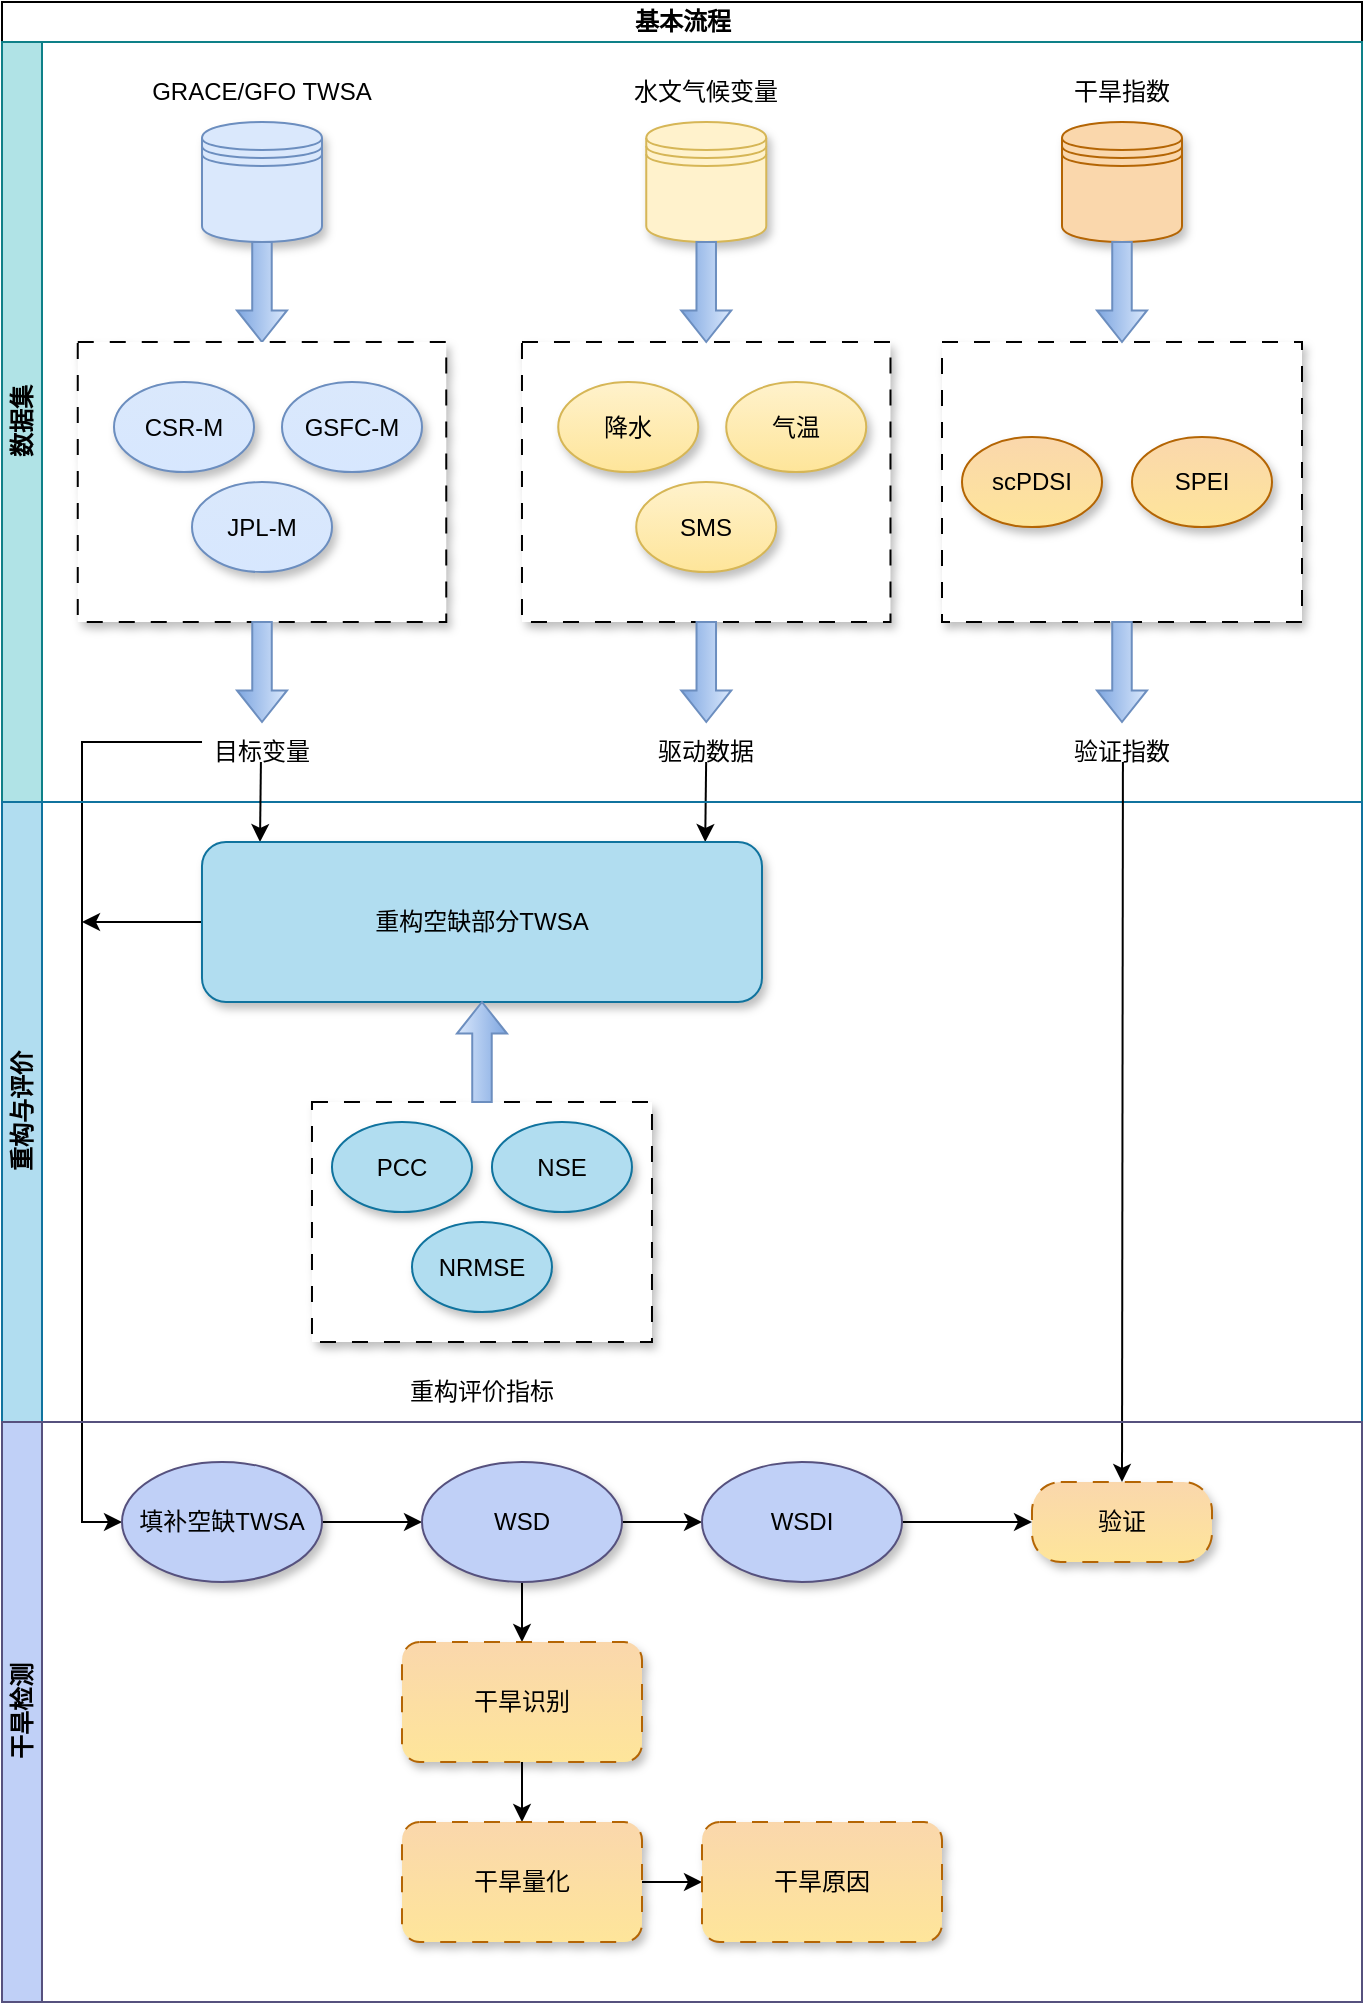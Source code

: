 <mxfile version="24.4.7" type="github">
  <diagram id="Kx-otD-gT3iFgTzb659g" name="第 1 页">
    <mxGraphModel dx="908" dy="591" grid="1" gridSize="10" guides="1" tooltips="1" connect="1" arrows="1" fold="1" page="1" pageScale="1" pageWidth="827" pageHeight="1169" math="0" shadow="0">
      <root>
        <mxCell id="0" />
        <mxCell id="1" parent="0" />
        <mxCell id="Z6pAk5ewVCMAX08WyuHA-3" value="基本流程" style="swimlane;childLayout=stackLayout;resizeParent=1;resizeParentMax=0;horizontal=1;startSize=20;horizontalStack=0;html=1;" parent="1" vertex="1">
          <mxGeometry x="40" y="20" width="680" height="1000" as="geometry">
            <mxRectangle x="114" y="80" width="70" height="30" as="alternateBounds" />
          </mxGeometry>
        </mxCell>
        <mxCell id="Z6pAk5ewVCMAX08WyuHA-4" value="数据集" style="swimlane;startSize=20;horizontal=0;html=1;swimlaneFillColor=none;fillColor=#b0e3e6;strokeColor=#0e8088;" parent="Z6pAk5ewVCMAX08WyuHA-3" vertex="1">
          <mxGeometry y="20" width="680" height="380" as="geometry">
            <mxRectangle y="20" width="580" height="30" as="alternateBounds" />
          </mxGeometry>
        </mxCell>
        <mxCell id="Z6pAk5ewVCMAX08WyuHA-7" value="" style="shape=datastore;whiteSpace=wrap;html=1;fillColor=#dae8fc;strokeColor=#6c8ebf;shadow=1;" parent="Z6pAk5ewVCMAX08WyuHA-4" vertex="1">
          <mxGeometry x="100" y="40" width="60" height="60" as="geometry" />
        </mxCell>
        <mxCell id="Z6pAk5ewVCMAX08WyuHA-8" value="GRACE/GFO TWSA" style="text;html=1;align=center;verticalAlign=middle;whiteSpace=wrap;rounded=0;" parent="Z6pAk5ewVCMAX08WyuHA-4" vertex="1">
          <mxGeometry x="60" y="10" width="140" height="30" as="geometry" />
        </mxCell>
        <mxCell id="Z6pAk5ewVCMAX08WyuHA-9" value="" style="shape=datastore;whiteSpace=wrap;html=1;fillColor=#fff2cc;strokeColor=#d6b656;shadow=1;" parent="Z6pAk5ewVCMAX08WyuHA-4" vertex="1">
          <mxGeometry x="322.13" y="40" width="60" height="60" as="geometry" />
        </mxCell>
        <mxCell id="Z6pAk5ewVCMAX08WyuHA-10" value="水文气候变量" style="text;html=1;align=center;verticalAlign=middle;whiteSpace=wrap;rounded=0;" parent="Z6pAk5ewVCMAX08WyuHA-4" vertex="1">
          <mxGeometry x="274.13" y="10" width="156" height="30" as="geometry" />
        </mxCell>
        <mxCell id="Z6pAk5ewVCMAX08WyuHA-16" value="" style="shape=datastore;whiteSpace=wrap;html=1;fillColor=#fad7ac;strokeColor=#b46504;shadow=1;" parent="Z6pAk5ewVCMAX08WyuHA-4" vertex="1">
          <mxGeometry x="530" y="40" width="60" height="60" as="geometry" />
        </mxCell>
        <mxCell id="Z6pAk5ewVCMAX08WyuHA-17" value="干旱指数" style="text;html=1;align=center;verticalAlign=middle;whiteSpace=wrap;rounded=0;" parent="Z6pAk5ewVCMAX08WyuHA-4" vertex="1">
          <mxGeometry x="515" y="10" width="90" height="30" as="geometry" />
        </mxCell>
        <mxCell id="Z6pAk5ewVCMAX08WyuHA-23" value="" style="html=1;shadow=0;dashed=0;align=center;verticalAlign=middle;shape=mxgraph.arrows2.arrow;dy=0.61;dx=15.76;direction=south;notch=0;fillColor=#dae8fc;strokeColor=#6c8ebf;gradientColor=#7ea6e0;" parent="Z6pAk5ewVCMAX08WyuHA-4" vertex="1">
          <mxGeometry x="117.48" y="100" width="25.01" height="50" as="geometry" />
        </mxCell>
        <mxCell id="Z6pAk5ewVCMAX08WyuHA-27" value="" style="rounded=0;whiteSpace=wrap;html=1;arcSize=15;glass=0;dashed=1;dashPattern=8 8;shadow=1;" parent="Z6pAk5ewVCMAX08WyuHA-4" vertex="1">
          <mxGeometry x="37.88" y="150" width="184.25" height="140" as="geometry" />
        </mxCell>
        <mxCell id="Z6pAk5ewVCMAX08WyuHA-28" value="CSR-M" style="ellipse;whiteSpace=wrap;html=1;fillColor=#dae8fc;gradientColor=#d7e7fe;strokeColor=#6c8ebf;align=center;verticalAlign=middle;fontFamily=Helvetica;fontSize=12;fontColor=default;shadow=1;" parent="Z6pAk5ewVCMAX08WyuHA-4" vertex="1">
          <mxGeometry x="56" y="170" width="70" height="45" as="geometry" />
        </mxCell>
        <mxCell id="Z6pAk5ewVCMAX08WyuHA-30" value="GSFC-M" style="ellipse;whiteSpace=wrap;html=1;fillColor=#dae8fc;gradientColor=#d7e7fe;strokeColor=#6c8ebf;shadow=1;" parent="Z6pAk5ewVCMAX08WyuHA-4" vertex="1">
          <mxGeometry x="140" y="170" width="70" height="45" as="geometry" />
        </mxCell>
        <mxCell id="Z6pAk5ewVCMAX08WyuHA-29" value="JPL-M" style="ellipse;whiteSpace=wrap;html=1;gradientColor=#d7e7fe;fillColor=#dae8fc;strokeColor=#6c8ebf;align=center;verticalAlign=middle;fontFamily=Helvetica;fontSize=12;fontColor=default;shadow=1;" parent="Z6pAk5ewVCMAX08WyuHA-4" vertex="1">
          <mxGeometry x="95" y="220" width="70" height="45" as="geometry" />
        </mxCell>
        <mxCell id="Z6pAk5ewVCMAX08WyuHA-31" value="" style="rounded=0;whiteSpace=wrap;html=1;arcSize=15;glass=0;dashed=1;dashPattern=8 8;shadow=1;" parent="Z6pAk5ewVCMAX08WyuHA-4" vertex="1">
          <mxGeometry x="259.99" y="150" width="184.25" height="140" as="geometry" />
        </mxCell>
        <mxCell id="Z6pAk5ewVCMAX08WyuHA-32" value="降水" style="ellipse;whiteSpace=wrap;html=1;fillColor=#fff2cc;gradientColor=#fee59a;strokeColor=#d6b656;align=center;verticalAlign=middle;fontFamily=Helvetica;fontSize=12;shadow=1;fontColor=default;" parent="Z6pAk5ewVCMAX08WyuHA-4" vertex="1">
          <mxGeometry x="278.11" y="170" width="70" height="45" as="geometry" />
        </mxCell>
        <mxCell id="Z6pAk5ewVCMAX08WyuHA-33" value="气温" style="ellipse;whiteSpace=wrap;html=1;fillColor=#fff2cc;gradientColor=#fee59a;strokeColor=#d6b656;shadow=1;align=center;verticalAlign=middle;fontFamily=Helvetica;fontSize=12;fontColor=default;" parent="Z6pAk5ewVCMAX08WyuHA-4" vertex="1">
          <mxGeometry x="362.11" y="170" width="70" height="45" as="geometry" />
        </mxCell>
        <mxCell id="Z6pAk5ewVCMAX08WyuHA-34" value="SMS" style="ellipse;whiteSpace=wrap;html=1;gradientColor=#fee59a;fillColor=#fff2cc;strokeColor=#d6b656;align=center;verticalAlign=middle;fontFamily=Helvetica;fontSize=12;fontColor=default;shadow=1;" parent="Z6pAk5ewVCMAX08WyuHA-4" vertex="1">
          <mxGeometry x="317.11" y="220" width="70" height="45" as="geometry" />
        </mxCell>
        <mxCell id="Z6pAk5ewVCMAX08WyuHA-35" value="" style="rounded=0;whiteSpace=wrap;html=1;arcSize=15;glass=0;dashed=1;dashPattern=8 8;shadow=1;" parent="Z6pAk5ewVCMAX08WyuHA-4" vertex="1">
          <mxGeometry x="470" y="150" width="180" height="140" as="geometry" />
        </mxCell>
        <mxCell id="Z6pAk5ewVCMAX08WyuHA-36" value="scPDSI" style="ellipse;whiteSpace=wrap;html=1;fillColor=#fad7ac;gradientColor=#fee59a;strokeColor=#b46504;align=center;verticalAlign=middle;fontFamily=Helvetica;fontSize=12;shadow=1;fontColor=default;" parent="Z6pAk5ewVCMAX08WyuHA-4" vertex="1">
          <mxGeometry x="480" y="197.5" width="70" height="45" as="geometry" />
        </mxCell>
        <mxCell id="Z6pAk5ewVCMAX08WyuHA-38" value="SPEI" style="ellipse;whiteSpace=wrap;html=1;gradientColor=#fee59a;fillColor=#fad7ac;strokeColor=#b46504;align=center;verticalAlign=middle;fontFamily=Helvetica;fontSize=12;fontColor=default;shadow=1;" parent="Z6pAk5ewVCMAX08WyuHA-4" vertex="1">
          <mxGeometry x="565" y="197.5" width="70" height="45" as="geometry" />
        </mxCell>
        <mxCell id="nnERBlBITR4Uu4Shh4OL-2" value="" style="html=1;shadow=0;dashed=0;align=center;verticalAlign=middle;shape=mxgraph.arrows2.arrow;dy=0.61;dx=15.76;direction=south;notch=0;fillColor=#dae8fc;strokeColor=#6c8ebf;gradientColor=#7ea6e0;" parent="Z6pAk5ewVCMAX08WyuHA-4" vertex="1">
          <mxGeometry x="339.61" y="100" width="25.01" height="50" as="geometry" />
        </mxCell>
        <mxCell id="nnERBlBITR4Uu4Shh4OL-3" value="" style="html=1;shadow=0;dashed=0;align=center;verticalAlign=middle;shape=mxgraph.arrows2.arrow;dy=0.61;dx=15.76;direction=south;notch=0;fillColor=#dae8fc;strokeColor=#6c8ebf;gradientColor=#7ea6e0;" parent="Z6pAk5ewVCMAX08WyuHA-4" vertex="1">
          <mxGeometry x="547.49" y="100" width="25.01" height="50" as="geometry" />
        </mxCell>
        <mxCell id="nnERBlBITR4Uu4Shh4OL-4" value="" style="html=1;shadow=0;dashed=0;align=center;verticalAlign=middle;shape=mxgraph.arrows2.arrow;dy=0.61;dx=15.76;direction=south;notch=0;fillColor=#dae8fc;strokeColor=#6c8ebf;gradientColor=#7ea6e0;" parent="Z6pAk5ewVCMAX08WyuHA-4" vertex="1">
          <mxGeometry x="117.5" y="290" width="25.01" height="50" as="geometry" />
        </mxCell>
        <mxCell id="nnERBlBITR4Uu4Shh4OL-5" value="" style="html=1;shadow=0;dashed=0;align=center;verticalAlign=middle;shape=mxgraph.arrows2.arrow;dy=0.61;dx=15.76;direction=south;notch=0;fillColor=#dae8fc;strokeColor=#6c8ebf;gradientColor=#7ea6e0;" parent="Z6pAk5ewVCMAX08WyuHA-4" vertex="1">
          <mxGeometry x="339.63" y="290" width="25.01" height="50" as="geometry" />
        </mxCell>
        <mxCell id="nnERBlBITR4Uu4Shh4OL-6" value="" style="html=1;shadow=0;dashed=0;align=center;verticalAlign=middle;shape=mxgraph.arrows2.arrow;dy=0.61;dx=15.76;direction=south;notch=0;fillColor=#dae8fc;strokeColor=#6c8ebf;gradientColor=#7ea6e0;" parent="Z6pAk5ewVCMAX08WyuHA-4" vertex="1">
          <mxGeometry x="547.49" y="290" width="25.01" height="50" as="geometry" />
        </mxCell>
        <mxCell id="nnERBlBITR4Uu4Shh4OL-7" value="目标变量" style="text;html=1;align=center;verticalAlign=middle;whiteSpace=wrap;rounded=0;" parent="Z6pAk5ewVCMAX08WyuHA-4" vertex="1">
          <mxGeometry x="100.01" y="340" width="60" height="30" as="geometry" />
        </mxCell>
        <mxCell id="nnERBlBITR4Uu4Shh4OL-8" value="驱动数据" style="text;html=1;align=center;verticalAlign=middle;whiteSpace=wrap;rounded=0;" parent="Z6pAk5ewVCMAX08WyuHA-4" vertex="1">
          <mxGeometry x="322.14" y="340" width="60" height="30" as="geometry" />
        </mxCell>
        <mxCell id="nnERBlBITR4Uu4Shh4OL-9" value="验证指数" style="text;html=1;align=center;verticalAlign=middle;whiteSpace=wrap;rounded=0;" parent="Z6pAk5ewVCMAX08WyuHA-4" vertex="1">
          <mxGeometry x="530" y="340" width="60" height="30" as="geometry" />
        </mxCell>
        <mxCell id="nnERBlBITR4Uu4Shh4OL-21" value="" style="endArrow=classic;html=1;rounded=0;" parent="Z6pAk5ewVCMAX08WyuHA-4" edge="1">
          <mxGeometry width="50" height="50" relative="1" as="geometry">
            <mxPoint x="352.07" y="360" as="sourcePoint" />
            <mxPoint x="351.61" y="400" as="targetPoint" />
          </mxGeometry>
        </mxCell>
        <mxCell id="nnERBlBITR4Uu4Shh4OL-23" value="" style="endArrow=classic;html=1;rounded=0;entryX=0;entryY=0.5;entryDx=0;entryDy=0;" parent="Z6pAk5ewVCMAX08WyuHA-4" target="nnERBlBITR4Uu4Shh4OL-26" edge="1">
          <mxGeometry width="50" height="50" relative="1" as="geometry">
            <mxPoint x="100.01" y="350" as="sourcePoint" />
            <mxPoint x="80" y="710" as="targetPoint" />
            <Array as="points">
              <mxPoint x="40" y="350" />
              <mxPoint x="40" y="740" />
            </Array>
          </mxGeometry>
        </mxCell>
        <mxCell id="Z6pAk5ewVCMAX08WyuHA-39" value="重构与评价" style="swimlane;startSize=20;horizontal=0;html=1;swimlaneFillColor=none;fillColor=#b1ddf0;strokeColor=#10739e;rounded=0;arcSize=0;shadow=0;" parent="Z6pAk5ewVCMAX08WyuHA-3" vertex="1">
          <mxGeometry y="400" width="680" height="310" as="geometry" />
        </mxCell>
        <mxCell id="nnERBlBITR4Uu4Shh4OL-10" value="" style="endArrow=classic;html=1;rounded=0;" parent="Z6pAk5ewVCMAX08WyuHA-39" edge="1">
          <mxGeometry width="50" height="50" relative="1" as="geometry">
            <mxPoint x="129.46" y="-20" as="sourcePoint" />
            <mxPoint x="129" y="20" as="targetPoint" />
          </mxGeometry>
        </mxCell>
        <mxCell id="nnERBlBITR4Uu4Shh4OL-12" value="" style="endArrow=classic;html=1;rounded=0;entryX=0.5;entryY=0;entryDx=0;entryDy=0;" parent="Z6pAk5ewVCMAX08WyuHA-39" target="nnERBlBITR4Uu4Shh4OL-13" edge="1">
          <mxGeometry width="50" height="50" relative="1" as="geometry">
            <mxPoint x="560.46" y="-20" as="sourcePoint" />
            <mxPoint x="560" y="280" as="targetPoint" />
          </mxGeometry>
        </mxCell>
        <mxCell id="nnERBlBITR4Uu4Shh4OL-24" style="edgeStyle=orthogonalEdgeStyle;rounded=0;orthogonalLoop=1;jettySize=auto;html=1;exitX=0;exitY=0.5;exitDx=0;exitDy=0;" parent="Z6pAk5ewVCMAX08WyuHA-39" source="nnERBlBITR4Uu4Shh4OL-15" edge="1">
          <mxGeometry relative="1" as="geometry">
            <mxPoint x="40" y="60" as="targetPoint" />
          </mxGeometry>
        </mxCell>
        <mxCell id="nnERBlBITR4Uu4Shh4OL-15" value="重构空缺部分TWSA" style="rounded=1;whiteSpace=wrap;html=1;shadow=1;glass=0;fillColor=#b1ddf0;strokeColor=#10739e;" parent="Z6pAk5ewVCMAX08WyuHA-39" vertex="1">
          <mxGeometry x="99.99" y="20" width="280" height="80" as="geometry" />
        </mxCell>
        <mxCell id="nnERBlBITR4Uu4Shh4OL-16" value="" style="rounded=0;whiteSpace=wrap;html=1;arcSize=15;glass=0;dashed=1;dashPattern=8 8;shadow=1;" parent="Z6pAk5ewVCMAX08WyuHA-39" vertex="1">
          <mxGeometry x="154.99" y="150" width="170" height="120" as="geometry" />
        </mxCell>
        <mxCell id="nnERBlBITR4Uu4Shh4OL-17" value="PCC" style="ellipse;whiteSpace=wrap;html=1;fillColor=#b1ddf0;strokeColor=#10739e;align=center;verticalAlign=middle;fontFamily=Helvetica;fontSize=12;shadow=1;" parent="Z6pAk5ewVCMAX08WyuHA-39" vertex="1">
          <mxGeometry x="164.99" y="160" width="70" height="45" as="geometry" />
        </mxCell>
        <mxCell id="nnERBlBITR4Uu4Shh4OL-18" value="NSE" style="ellipse;whiteSpace=wrap;html=1;fillColor=#b1ddf0;strokeColor=#10739e;shadow=1;align=center;verticalAlign=middle;fontFamily=Helvetica;fontSize=12;" parent="Z6pAk5ewVCMAX08WyuHA-39" vertex="1">
          <mxGeometry x="244.98" y="160" width="70" height="45" as="geometry" />
        </mxCell>
        <mxCell id="nnERBlBITR4Uu4Shh4OL-19" value="NRMSE" style="ellipse;whiteSpace=wrap;html=1;fillColor=#b1ddf0;strokeColor=#10739e;align=center;verticalAlign=middle;fontFamily=Helvetica;fontSize=12;shadow=1;" parent="Z6pAk5ewVCMAX08WyuHA-39" vertex="1">
          <mxGeometry x="204.99" y="210" width="70" height="45" as="geometry" />
        </mxCell>
        <mxCell id="nnERBlBITR4Uu4Shh4OL-22" value="" style="html=1;shadow=0;dashed=0;align=center;verticalAlign=middle;shape=mxgraph.arrows2.arrow;dy=0.61;dx=15.76;direction=north;notch=0;fillColor=#dae8fc;strokeColor=#6c8ebf;gradientColor=#7ea6e0;" parent="Z6pAk5ewVCMAX08WyuHA-39" vertex="1">
          <mxGeometry x="227.49" y="100" width="25.01" height="50" as="geometry" />
        </mxCell>
        <mxCell id="nnERBlBITR4Uu4Shh4OL-32" value="重构评价指标" style="text;html=1;align=center;verticalAlign=middle;whiteSpace=wrap;rounded=0;" parent="Z6pAk5ewVCMAX08WyuHA-39" vertex="1">
          <mxGeometry x="194.99" y="280" width="90" height="30" as="geometry" />
        </mxCell>
        <mxCell id="Z6pAk5ewVCMAX08WyuHA-6" value="干旱检测" style="swimlane;startSize=20;horizontal=0;html=1;fillColor=#c0d0f7;strokeColor=#56517e;swimlaneLine=1;" parent="Z6pAk5ewVCMAX08WyuHA-3" vertex="1">
          <mxGeometry y="710" width="680" height="290" as="geometry" />
        </mxCell>
        <mxCell id="nnERBlBITR4Uu4Shh4OL-13" value="验证" style="rounded=1;whiteSpace=wrap;html=1;arcSize=36;shadow=1;dashed=1;dashPattern=8 8;strokeColor=#b46504;align=center;verticalAlign=middle;fontFamily=Helvetica;fontSize=12;fontColor=default;fontStyle=0;fillColor=#fad7ac;gradientColor=#fee59a;" parent="Z6pAk5ewVCMAX08WyuHA-6" vertex="1">
          <mxGeometry x="515" y="30" width="90" height="40" as="geometry" />
        </mxCell>
        <mxCell id="nnERBlBITR4Uu4Shh4OL-30" style="edgeStyle=orthogonalEdgeStyle;rounded=0;orthogonalLoop=1;jettySize=auto;html=1;exitX=1;exitY=0.5;exitDx=0;exitDy=0;entryX=0;entryY=0.5;entryDx=0;entryDy=0;" parent="Z6pAk5ewVCMAX08WyuHA-6" source="nnERBlBITR4Uu4Shh4OL-26" target="nnERBlBITR4Uu4Shh4OL-29" edge="1">
          <mxGeometry relative="1" as="geometry" />
        </mxCell>
        <mxCell id="nnERBlBITR4Uu4Shh4OL-26" value="填补空缺TWSA" style="ellipse;whiteSpace=wrap;html=1;fillColor=#c0d0f7;strokeColor=#56517e;align=center;verticalAlign=middle;fontFamily=Helvetica;fontSize=12;shadow=1;fontStyle=0;fontColor=default;" parent="Z6pAk5ewVCMAX08WyuHA-6" vertex="1">
          <mxGeometry x="60" y="20" width="100" height="60" as="geometry" />
        </mxCell>
        <mxCell id="nnERBlBITR4Uu4Shh4OL-35" value="" style="edgeStyle=orthogonalEdgeStyle;rounded=0;orthogonalLoop=1;jettySize=auto;html=1;" parent="Z6pAk5ewVCMAX08WyuHA-6" source="nnERBlBITR4Uu4Shh4OL-29" target="nnERBlBITR4Uu4Shh4OL-34" edge="1">
          <mxGeometry relative="1" as="geometry" />
        </mxCell>
        <mxCell id="nnERBlBITR4Uu4Shh4OL-44" value="" style="edgeStyle=orthogonalEdgeStyle;rounded=0;orthogonalLoop=1;jettySize=auto;html=1;" parent="Z6pAk5ewVCMAX08WyuHA-6" source="nnERBlBITR4Uu4Shh4OL-29" target="nnERBlBITR4Uu4Shh4OL-43" edge="1">
          <mxGeometry relative="1" as="geometry" />
        </mxCell>
        <mxCell id="nnERBlBITR4Uu4Shh4OL-29" value="WSD" style="ellipse;whiteSpace=wrap;html=1;fillColor=#c0d0f7;strokeColor=#56517e;align=center;verticalAlign=middle;fontFamily=Helvetica;fontSize=12;shadow=1;fontColor=default;fontStyle=0;" parent="Z6pAk5ewVCMAX08WyuHA-6" vertex="1">
          <mxGeometry x="210" y="20" width="100" height="60" as="geometry" />
        </mxCell>
        <mxCell id="nnERBlBITR4Uu4Shh4OL-47" value="" style="edgeStyle=orthogonalEdgeStyle;rounded=0;orthogonalLoop=1;jettySize=auto;html=1;" parent="Z6pAk5ewVCMAX08WyuHA-6" source="nnERBlBITR4Uu4Shh4OL-34" target="nnERBlBITR4Uu4Shh4OL-13" edge="1">
          <mxGeometry relative="1" as="geometry" />
        </mxCell>
        <mxCell id="nnERBlBITR4Uu4Shh4OL-34" value="WSDI" style="ellipse;whiteSpace=wrap;html=1;fillColor=#c0d0f7;strokeColor=#56517e;align=center;verticalAlign=middle;fontFamily=Helvetica;fontSize=12;shadow=1;fontColor=default;fontStyle=0;" parent="Z6pAk5ewVCMAX08WyuHA-6" vertex="1">
          <mxGeometry x="350" y="20" width="100" height="60" as="geometry" />
        </mxCell>
        <mxCell id="nnERBlBITR4Uu4Shh4OL-46" value="" style="edgeStyle=orthogonalEdgeStyle;rounded=0;orthogonalLoop=1;jettySize=auto;html=1;" parent="Z6pAk5ewVCMAX08WyuHA-6" source="nnERBlBITR4Uu4Shh4OL-43" target="nnERBlBITR4Uu4Shh4OL-45" edge="1">
          <mxGeometry relative="1" as="geometry" />
        </mxCell>
        <mxCell id="nnERBlBITR4Uu4Shh4OL-43" value="干旱识别" style="rounded=1;whiteSpace=wrap;html=1;fillColor=#fad7ac;strokeColor=#b46504;shadow=1;fontStyle=0;dashed=1;dashPattern=8 8;align=center;verticalAlign=middle;fontFamily=Helvetica;fontSize=12;fontColor=default;gradientColor=#fee59a;" parent="Z6pAk5ewVCMAX08WyuHA-6" vertex="1">
          <mxGeometry x="200" y="110" width="120" height="60" as="geometry" />
        </mxCell>
        <mxCell id="nnERBlBITR4Uu4Shh4OL-49" value="" style="edgeStyle=orthogonalEdgeStyle;rounded=0;orthogonalLoop=1;jettySize=auto;html=1;" parent="Z6pAk5ewVCMAX08WyuHA-6" source="nnERBlBITR4Uu4Shh4OL-45" target="nnERBlBITR4Uu4Shh4OL-48" edge="1">
          <mxGeometry relative="1" as="geometry" />
        </mxCell>
        <mxCell id="nnERBlBITR4Uu4Shh4OL-45" value="干旱量化" style="rounded=1;whiteSpace=wrap;html=1;fillColor=#fad7ac;strokeColor=#b46504;shadow=1;fontStyle=0;dashed=1;align=center;verticalAlign=middle;fontFamily=Helvetica;fontSize=12;fontColor=default;gradientColor=#fee59a;dashPattern=8 8;" parent="Z6pAk5ewVCMAX08WyuHA-6" vertex="1">
          <mxGeometry x="200" y="200" width="120" height="60" as="geometry" />
        </mxCell>
        <mxCell id="nnERBlBITR4Uu4Shh4OL-48" value="干旱原因" style="rounded=1;whiteSpace=wrap;html=1;fillColor=#fad7ac;strokeColor=#b46504;shadow=1;fontStyle=0;dashed=1;gradientColor=#fee59a;dashPattern=8 8;" parent="Z6pAk5ewVCMAX08WyuHA-6" vertex="1">
          <mxGeometry x="350" y="200" width="120" height="60" as="geometry" />
        </mxCell>
      </root>
    </mxGraphModel>
  </diagram>
</mxfile>

